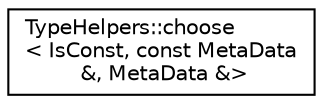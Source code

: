 digraph "Graphical Class Hierarchy"
{
  edge [fontname="Helvetica",fontsize="10",labelfontname="Helvetica",labelfontsize="10"];
  node [fontname="Helvetica",fontsize="10",shape=record];
  rankdir="LR";
  Node0 [label="TypeHelpers::choose\l\< IsConst, const MetaData\l &, MetaData &\>",height=0.2,width=0.4,color="black", fillcolor="white", style="filled",URL="$structTypeHelpers_1_1choose.html"];
}
